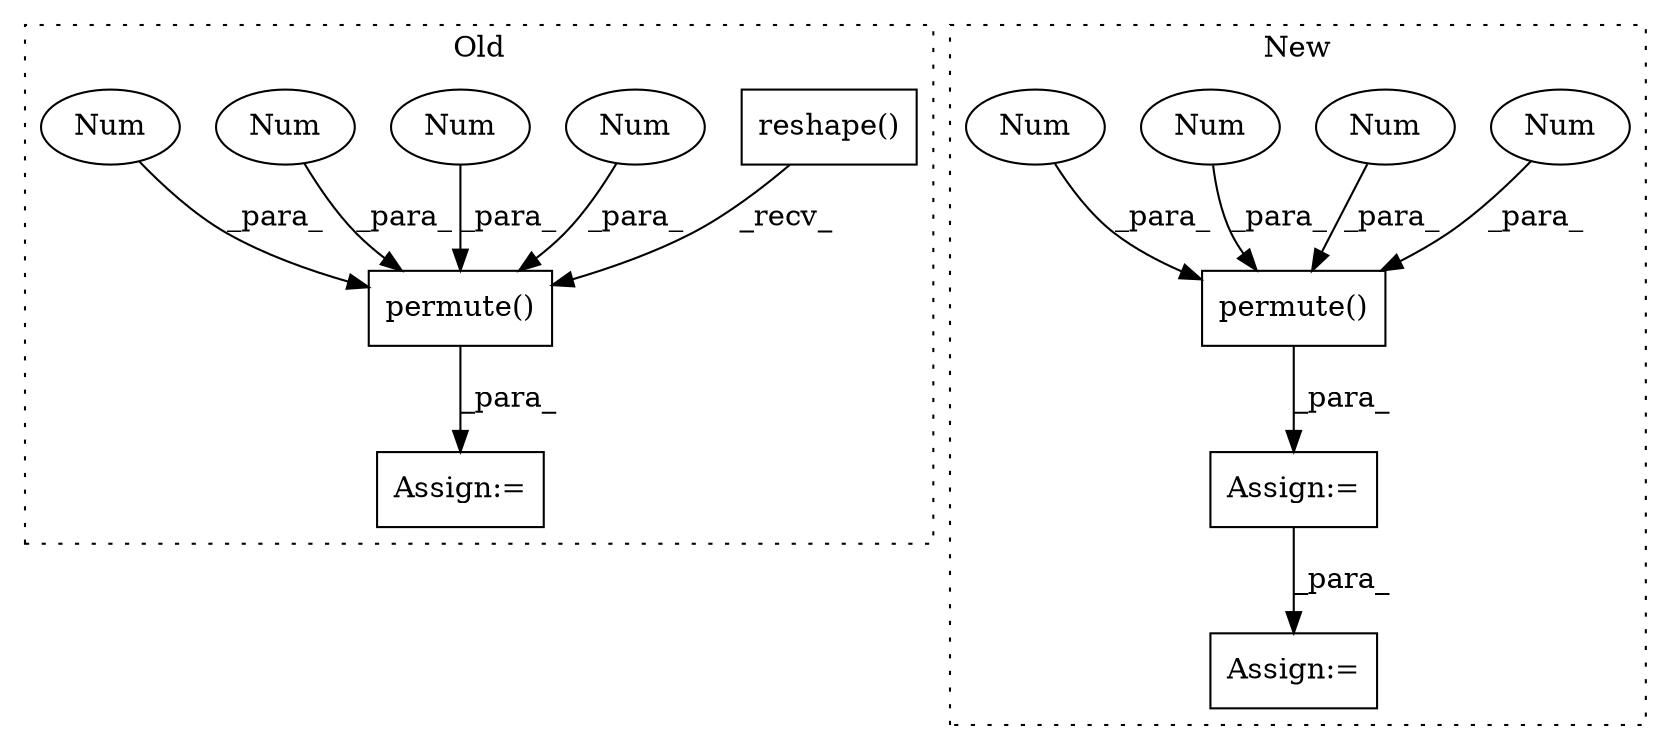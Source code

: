 digraph G {
subgraph cluster0 {
1 [label="reshape()" a="75" s="5672,5701" l="19,1" shape="box"];
9 [label="permute()" a="75" s="5672,5721" l="39,1" shape="box"];
10 [label="Num" a="76" s="5711" l="1" shape="ellipse"];
11 [label="Num" a="76" s="5714" l="1" shape="ellipse"];
12 [label="Num" a="76" s="5720" l="1" shape="ellipse"];
13 [label="Num" a="76" s="5717" l="1" shape="ellipse"];
14 [label="Assign:=" a="68" s="5738" l="3" shape="box"];
label = "Old";
style="dotted";
}
subgraph cluster1 {
2 [label="permute()" a="75" s="5477,5521" l="34,1" shape="box"];
3 [label="Num" a="76" s="5520" l="1" shape="ellipse"];
4 [label="Num" a="76" s="5517" l="1" shape="ellipse"];
5 [label="Num" a="76" s="5514" l="1" shape="ellipse"];
6 [label="Num" a="76" s="5511" l="1" shape="ellipse"];
7 [label="Assign:=" a="68" s="5474" l="3" shape="box"];
8 [label="Assign:=" a="68" s="5850" l="3" shape="box"];
label = "New";
style="dotted";
}
1 -> 9 [label="_recv_"];
2 -> 7 [label="_para_"];
3 -> 2 [label="_para_"];
4 -> 2 [label="_para_"];
5 -> 2 [label="_para_"];
6 -> 2 [label="_para_"];
7 -> 8 [label="_para_"];
9 -> 14 [label="_para_"];
10 -> 9 [label="_para_"];
11 -> 9 [label="_para_"];
12 -> 9 [label="_para_"];
13 -> 9 [label="_para_"];
}